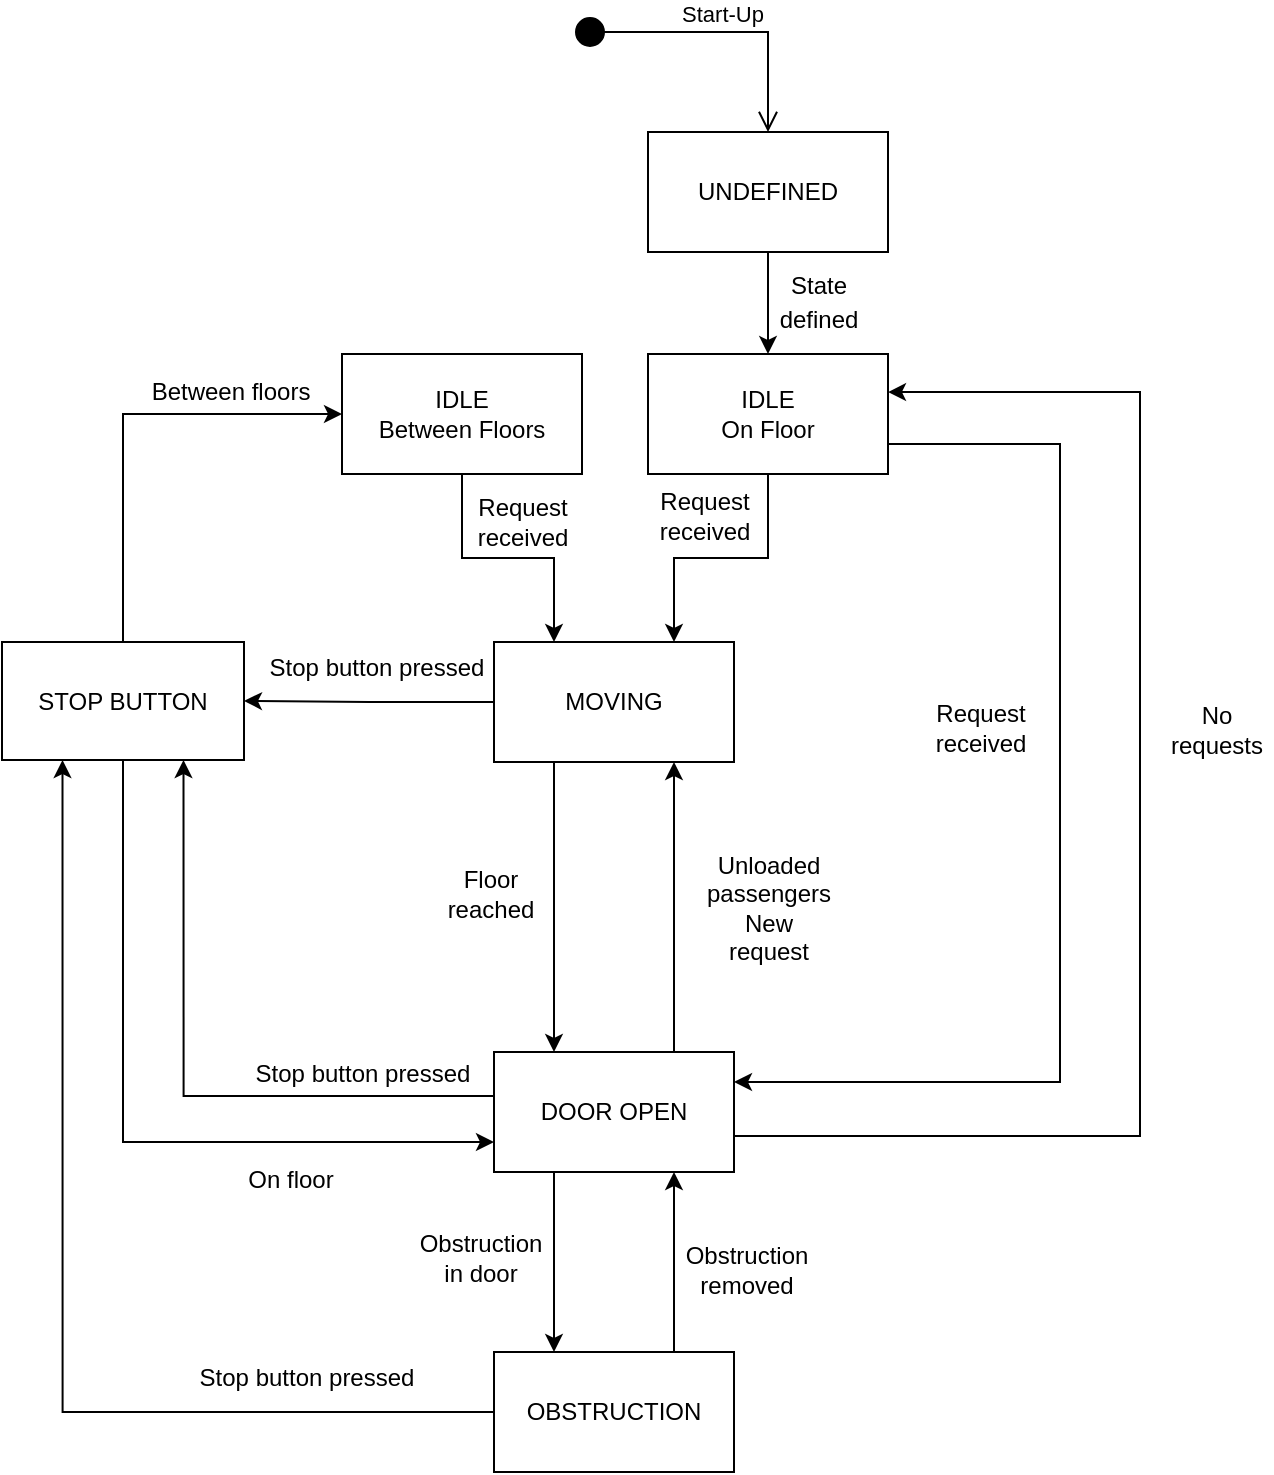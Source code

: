 <mxfile version="16.6.5" type="github">
  <diagram id="eM0LJkjxCOYTuAvDHJ9w" name="Page-1">
    <mxGraphModel dx="308" dy="764" grid="1" gridSize="10" guides="1" tooltips="1" connect="1" arrows="1" fold="1" page="1" pageScale="1" pageWidth="850" pageHeight="1100" math="0" shadow="0">
      <root>
        <mxCell id="0" />
        <mxCell id="1" parent="0" />
        <mxCell id="nGM8T46-GsB8r8jnnE7f-1" style="edgeStyle=orthogonalEdgeStyle;rounded=0;orthogonalLoop=1;jettySize=auto;html=1;exitX=0.5;exitY=1;exitDx=0;exitDy=0;entryX=0.5;entryY=0;entryDx=0;entryDy=0;" parent="1" source="nGM8T46-GsB8r8jnnE7f-2" target="nGM8T46-GsB8r8jnnE7f-4" edge="1">
          <mxGeometry relative="1" as="geometry" />
        </mxCell>
        <mxCell id="nGM8T46-GsB8r8jnnE7f-2" value="UNDEFINED" style="rounded=0;whiteSpace=wrap;html=1;" parent="1" vertex="1">
          <mxGeometry x="1354" y="190" width="120" height="60" as="geometry" />
        </mxCell>
        <mxCell id="nGM8T46-GsB8r8jnnE7f-3" style="edgeStyle=orthogonalEdgeStyle;rounded=0;orthogonalLoop=1;jettySize=auto;html=1;exitX=0.5;exitY=1;exitDx=0;exitDy=0;entryX=0.75;entryY=0;entryDx=0;entryDy=0;" parent="1" source="nGM8T46-GsB8r8jnnE7f-4" target="nGM8T46-GsB8r8jnnE7f-7" edge="1">
          <mxGeometry relative="1" as="geometry" />
        </mxCell>
        <mxCell id="NqNxf4bt8IGfA_9nSwzz-1" style="edgeStyle=orthogonalEdgeStyle;rounded=0;orthogonalLoop=1;jettySize=auto;html=1;exitX=1;exitY=0.75;exitDx=0;exitDy=0;entryX=1;entryY=0.25;entryDx=0;entryDy=0;" edge="1" parent="1" source="nGM8T46-GsB8r8jnnE7f-4" target="nGM8T46-GsB8r8jnnE7f-13">
          <mxGeometry relative="1" as="geometry">
            <Array as="points">
              <mxPoint x="1560" y="346" />
              <mxPoint x="1560" y="665" />
            </Array>
          </mxGeometry>
        </mxCell>
        <mxCell id="nGM8T46-GsB8r8jnnE7f-4" value="&lt;div&gt;IDLE&lt;/div&gt;On Floor" style="rounded=0;whiteSpace=wrap;html=1;" parent="1" vertex="1">
          <mxGeometry x="1354" y="301" width="120" height="60" as="geometry" />
        </mxCell>
        <mxCell id="nGM8T46-GsB8r8jnnE7f-5" style="edgeStyle=orthogonalEdgeStyle;rounded=0;orthogonalLoop=1;jettySize=auto;html=1;exitX=0.25;exitY=1;exitDx=0;exitDy=0;entryX=0.25;entryY=0;entryDx=0;entryDy=0;" parent="1" source="nGM8T46-GsB8r8jnnE7f-7" target="nGM8T46-GsB8r8jnnE7f-13" edge="1">
          <mxGeometry relative="1" as="geometry" />
        </mxCell>
        <mxCell id="nGM8T46-GsB8r8jnnE7f-6" style="edgeStyle=orthogonalEdgeStyle;rounded=0;orthogonalLoop=1;jettySize=auto;html=1;exitX=0;exitY=0.5;exitDx=0;exitDy=0;entryX=1;entryY=0.5;entryDx=0;entryDy=0;" parent="1" source="nGM8T46-GsB8r8jnnE7f-7" target="nGM8T46-GsB8r8jnnE7f-18" edge="1">
          <mxGeometry relative="1" as="geometry" />
        </mxCell>
        <mxCell id="nGM8T46-GsB8r8jnnE7f-7" value="MOVING" style="rounded=0;whiteSpace=wrap;html=1;" parent="1" vertex="1">
          <mxGeometry x="1277" y="445" width="120" height="60" as="geometry" />
        </mxCell>
        <mxCell id="nGM8T46-GsB8r8jnnE7f-8" value="Request&lt;br&gt;received" style="text;html=1;align=center;verticalAlign=middle;resizable=0;points=[];autosize=1;strokeColor=none;fillColor=none;" parent="1" vertex="1">
          <mxGeometry x="1354" y="366" width="55" height="32" as="geometry" />
        </mxCell>
        <mxCell id="nGM8T46-GsB8r8jnnE7f-9" style="edgeStyle=orthogonalEdgeStyle;rounded=0;orthogonalLoop=1;jettySize=auto;html=1;exitX=0.25;exitY=1;exitDx=0;exitDy=0;entryX=0.25;entryY=0;entryDx=0;entryDy=0;fontSize=12;" parent="1" source="nGM8T46-GsB8r8jnnE7f-13" target="nGM8T46-GsB8r8jnnE7f-21" edge="1">
          <mxGeometry relative="1" as="geometry" />
        </mxCell>
        <mxCell id="nGM8T46-GsB8r8jnnE7f-10" style="edgeStyle=orthogonalEdgeStyle;rounded=0;orthogonalLoop=1;jettySize=auto;html=1;exitX=0.008;exitY=0.367;exitDx=0;exitDy=0;entryX=0.75;entryY=1;entryDx=0;entryDy=0;fontSize=12;exitPerimeter=0;" parent="1" source="nGM8T46-GsB8r8jnnE7f-13" target="nGM8T46-GsB8r8jnnE7f-18" edge="1">
          <mxGeometry relative="1" as="geometry" />
        </mxCell>
        <mxCell id="nGM8T46-GsB8r8jnnE7f-11" style="edgeStyle=orthogonalEdgeStyle;rounded=0;orthogonalLoop=1;jettySize=auto;html=1;exitX=1;exitY=0.5;exitDx=0;exitDy=0;entryX=1;entryY=0.317;entryDx=0;entryDy=0;fontSize=12;fontColor=#FF0000;entryPerimeter=0;" parent="1" source="nGM8T46-GsB8r8jnnE7f-13" target="nGM8T46-GsB8r8jnnE7f-4" edge="1">
          <mxGeometry relative="1" as="geometry">
            <Array as="points">
              <mxPoint x="1397" y="692" />
              <mxPoint x="1600" y="692" />
              <mxPoint x="1600" y="320" />
            </Array>
          </mxGeometry>
        </mxCell>
        <mxCell id="nGM8T46-GsB8r8jnnE7f-12" style="edgeStyle=orthogonalEdgeStyle;rounded=0;orthogonalLoop=1;jettySize=auto;html=1;exitX=0.75;exitY=0;exitDx=0;exitDy=0;entryX=0.75;entryY=1;entryDx=0;entryDy=0;" parent="1" source="nGM8T46-GsB8r8jnnE7f-13" target="nGM8T46-GsB8r8jnnE7f-7" edge="1">
          <mxGeometry relative="1" as="geometry" />
        </mxCell>
        <mxCell id="nGM8T46-GsB8r8jnnE7f-13" value="DOOR OPEN" style="rounded=0;whiteSpace=wrap;html=1;" parent="1" vertex="1">
          <mxGeometry x="1277" y="650" width="120" height="60" as="geometry" />
        </mxCell>
        <mxCell id="nGM8T46-GsB8r8jnnE7f-14" value="&lt;div&gt;Floor&lt;/div&gt;&lt;div&gt;reached&lt;br&gt;&lt;/div&gt;" style="text;html=1;align=center;verticalAlign=middle;resizable=0;points=[];autosize=1;strokeColor=none;fillColor=none;" parent="1" vertex="1">
          <mxGeometry x="1248" y="555" width="53" height="32" as="geometry" />
        </mxCell>
        <mxCell id="nGM8T46-GsB8r8jnnE7f-15" value="Unloaded &lt;br&gt;&lt;div&gt;passengers&lt;/div&gt;&lt;div&gt;New&lt;/div&gt;&lt;div&gt;request&lt;br&gt;&lt;/div&gt;" style="text;html=1;align=center;verticalAlign=middle;resizable=0;points=[];autosize=1;strokeColor=none;fillColor=none;" parent="1" vertex="1">
          <mxGeometry x="1378" y="548" width="72" height="60" as="geometry" />
        </mxCell>
        <mxCell id="nGM8T46-GsB8r8jnnE7f-16" style="edgeStyle=orthogonalEdgeStyle;rounded=0;orthogonalLoop=1;jettySize=auto;html=1;exitX=0.5;exitY=1;exitDx=0;exitDy=0;entryX=0;entryY=0.75;entryDx=0;entryDy=0;fontSize=12;fontColor=#000000;" parent="1" source="nGM8T46-GsB8r8jnnE7f-18" target="nGM8T46-GsB8r8jnnE7f-13" edge="1">
          <mxGeometry relative="1" as="geometry" />
        </mxCell>
        <mxCell id="nGM8T46-GsB8r8jnnE7f-17" style="edgeStyle=orthogonalEdgeStyle;rounded=0;orthogonalLoop=1;jettySize=auto;html=1;exitX=0.5;exitY=0;exitDx=0;exitDy=0;entryX=0;entryY=0.5;entryDx=0;entryDy=0;" parent="1" source="nGM8T46-GsB8r8jnnE7f-18" target="nGM8T46-GsB8r8jnnE7f-33" edge="1">
          <mxGeometry relative="1" as="geometry" />
        </mxCell>
        <mxCell id="nGM8T46-GsB8r8jnnE7f-18" value="STOP BUTTON" style="rounded=0;whiteSpace=wrap;html=1;" parent="1" vertex="1">
          <mxGeometry x="1031" y="445" width="121" height="59" as="geometry" />
        </mxCell>
        <mxCell id="nGM8T46-GsB8r8jnnE7f-19" style="edgeStyle=orthogonalEdgeStyle;rounded=0;orthogonalLoop=1;jettySize=auto;html=1;exitX=0.75;exitY=0;exitDx=0;exitDy=0;entryX=0.75;entryY=1;entryDx=0;entryDy=0;fontSize=12;" parent="1" source="nGM8T46-GsB8r8jnnE7f-21" target="nGM8T46-GsB8r8jnnE7f-13" edge="1">
          <mxGeometry relative="1" as="geometry" />
        </mxCell>
        <mxCell id="nGM8T46-GsB8r8jnnE7f-20" style="edgeStyle=orthogonalEdgeStyle;rounded=0;orthogonalLoop=1;jettySize=auto;html=1;exitX=0;exitY=0.5;exitDx=0;exitDy=0;entryX=0.25;entryY=1;entryDx=0;entryDy=0;" parent="1" source="nGM8T46-GsB8r8jnnE7f-21" target="nGM8T46-GsB8r8jnnE7f-18" edge="1">
          <mxGeometry relative="1" as="geometry" />
        </mxCell>
        <mxCell id="nGM8T46-GsB8r8jnnE7f-21" value="OBSTRUCTION" style="rounded=0;whiteSpace=wrap;html=1;" parent="1" vertex="1">
          <mxGeometry x="1277" y="800" width="120" height="60" as="geometry" />
        </mxCell>
        <mxCell id="nGM8T46-GsB8r8jnnE7f-23" value="&lt;font style=&quot;font-size: 12px&quot;&gt;State&lt;br&gt;&lt;/font&gt;&lt;div&gt;&lt;font style=&quot;font-size: 12px&quot;&gt;defined&lt;/font&gt;&lt;/div&gt;" style="text;html=1;align=center;verticalAlign=middle;resizable=0;points=[];autosize=1;strokeColor=none;fillColor=none;fontSize=14;" parent="1" vertex="1">
          <mxGeometry x="1414" y="254" width="49" height="39" as="geometry" />
        </mxCell>
        <mxCell id="nGM8T46-GsB8r8jnnE7f-24" value="&lt;div&gt;Obstruction&lt;/div&gt;&lt;div&gt;in door&lt;br&gt;&lt;/div&gt;" style="text;html=1;align=center;verticalAlign=middle;resizable=0;points=[];autosize=1;strokeColor=none;fillColor=none;fontSize=12;" parent="1" vertex="1">
          <mxGeometry x="1234" y="737" width="71" height="32" as="geometry" />
        </mxCell>
        <mxCell id="nGM8T46-GsB8r8jnnE7f-25" value="Obstruction&lt;br&gt;&lt;div&gt;removed&lt;/div&gt;" style="text;html=1;align=center;verticalAlign=middle;resizable=0;points=[];autosize=1;strokeColor=none;fillColor=none;fontSize=12;" parent="1" vertex="1">
          <mxGeometry x="1367.5" y="743" width="71" height="32" as="geometry" />
        </mxCell>
        <mxCell id="nGM8T46-GsB8r8jnnE7f-26" value="Stop button pressed" style="text;html=1;align=center;verticalAlign=middle;resizable=0;points=[];autosize=1;strokeColor=none;fillColor=none;fontSize=12;" parent="1" vertex="1">
          <mxGeometry x="1124" y="804" width="117" height="18" as="geometry" />
        </mxCell>
        <mxCell id="nGM8T46-GsB8r8jnnE7f-27" value="&lt;div&gt;Between floors&lt;br&gt;&lt;/div&gt;" style="text;html=1;align=center;verticalAlign=middle;resizable=0;points=[];autosize=1;strokeColor=none;fillColor=none;fontSize=12;" parent="1" vertex="1">
          <mxGeometry x="1100" y="310" width="90" height="20" as="geometry" />
        </mxCell>
        <mxCell id="nGM8T46-GsB8r8jnnE7f-28" value="Stop button pressed" style="text;html=1;align=center;verticalAlign=middle;resizable=0;points=[];autosize=1;strokeColor=none;fillColor=none;fontSize=12;rotation=0;" parent="1" vertex="1">
          <mxGeometry x="1159" y="449" width="118" height="18" as="geometry" />
        </mxCell>
        <mxCell id="nGM8T46-GsB8r8jnnE7f-29" value="Stop button pressed" style="text;html=1;align=center;verticalAlign=middle;resizable=0;points=[];autosize=1;strokeColor=none;fillColor=none;fontSize=12;" parent="1" vertex="1">
          <mxGeometry x="1152" y="652" width="118" height="18" as="geometry" />
        </mxCell>
        <mxCell id="nGM8T46-GsB8r8jnnE7f-30" value="&lt;div&gt;&lt;font color=&quot;#000000&quot;&gt;No &lt;br&gt;&lt;/font&gt;&lt;/div&gt;&lt;div&gt;&lt;font color=&quot;#000000&quot;&gt;requests&lt;/font&gt;&lt;/div&gt;" style="text;html=1;align=center;verticalAlign=middle;resizable=0;points=[];autosize=1;strokeColor=none;fillColor=none;fontSize=12;fontColor=#FF0000;rotation=0;" parent="1" vertex="1">
          <mxGeometry x="1610" y="473" width="56" height="32" as="geometry" />
        </mxCell>
        <mxCell id="nGM8T46-GsB8r8jnnE7f-31" value="On floor" style="text;html=1;align=center;verticalAlign=middle;resizable=0;points=[];autosize=1;strokeColor=none;fillColor=none;fontSize=12;fontColor=#000000;" parent="1" vertex="1">
          <mxGeometry x="1148" y="705" width="53" height="18" as="geometry" />
        </mxCell>
        <mxCell id="nGM8T46-GsB8r8jnnE7f-32" style="edgeStyle=orthogonalEdgeStyle;rounded=0;orthogonalLoop=1;jettySize=auto;html=1;exitX=0.5;exitY=1;exitDx=0;exitDy=0;entryX=0.25;entryY=0;entryDx=0;entryDy=0;" parent="1" source="nGM8T46-GsB8r8jnnE7f-33" target="nGM8T46-GsB8r8jnnE7f-7" edge="1">
          <mxGeometry relative="1" as="geometry" />
        </mxCell>
        <mxCell id="nGM8T46-GsB8r8jnnE7f-33" value="&lt;div&gt;IDLE&lt;/div&gt;&lt;div&gt;Between Floors&lt;br&gt;&lt;/div&gt;" style="rounded=0;whiteSpace=wrap;html=1;" parent="1" vertex="1">
          <mxGeometry x="1201" y="301" width="120" height="60" as="geometry" />
        </mxCell>
        <mxCell id="nGM8T46-GsB8r8jnnE7f-34" value="Request&lt;br&gt;received" style="text;html=1;align=center;verticalAlign=middle;resizable=0;points=[];autosize=1;strokeColor=none;fillColor=none;" parent="1" vertex="1">
          <mxGeometry x="1263" y="369" width="55" height="32" as="geometry" />
        </mxCell>
        <mxCell id="nGM8T46-GsB8r8jnnE7f-35" value="Start-Up" style="html=1;verticalAlign=bottom;startArrow=circle;startFill=1;endArrow=open;startSize=6;endSize=8;rounded=0;entryX=0.5;entryY=0;entryDx=0;entryDy=0;" parent="1" target="nGM8T46-GsB8r8jnnE7f-2" edge="1">
          <mxGeometry width="80" relative="1" as="geometry">
            <mxPoint x="1317" y="140" as="sourcePoint" />
            <mxPoint x="1321" y="479" as="targetPoint" />
            <Array as="points">
              <mxPoint x="1414" y="140" />
            </Array>
          </mxGeometry>
        </mxCell>
        <mxCell id="NqNxf4bt8IGfA_9nSwzz-3" value="&lt;div&gt;Request&lt;/div&gt;&lt;div&gt;received&lt;br&gt;&lt;/div&gt;" style="text;html=1;align=center;verticalAlign=middle;resizable=0;points=[];autosize=1;strokeColor=none;fillColor=none;" vertex="1" parent="1">
          <mxGeometry x="1490" y="473" width="60" height="30" as="geometry" />
        </mxCell>
      </root>
    </mxGraphModel>
  </diagram>
</mxfile>
